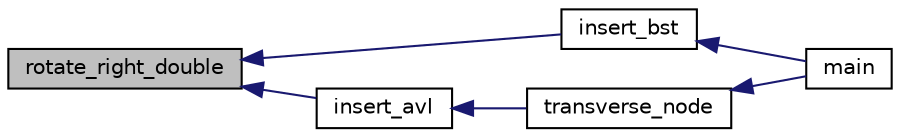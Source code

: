 digraph "rotate_right_double"
{
  edge [fontname="Helvetica",fontsize="10",labelfontname="Helvetica",labelfontsize="10"];
  node [fontname="Helvetica",fontsize="10",shape=record];
  rankdir="LR";
  Node87 [label="rotate_right_double",height=0.2,width=0.4,color="black", fillcolor="grey75", style="filled", fontcolor="black"];
  Node87 -> Node88 [dir="back",color="midnightblue",fontsize="10",style="solid",fontname="Helvetica"];
  Node88 [label="insert_bst",height=0.2,width=0.4,color="black", fillcolor="white", style="filled",URL="$problem__1_8c_09_09.html#a7a38ca5eb62583d64027d3bde13a4a96"];
  Node88 -> Node89 [dir="back",color="midnightblue",fontsize="10",style="solid",fontname="Helvetica"];
  Node89 [label="main",height=0.2,width=0.4,color="black", fillcolor="white", style="filled",URL="$problem__1_8c_09_09.html#ae66f6b31b5ad750f1fe042a706a4e3d4"];
  Node87 -> Node90 [dir="back",color="midnightblue",fontsize="10",style="solid",fontname="Helvetica"];
  Node90 [label="insert_avl",height=0.2,width=0.4,color="black", fillcolor="white", style="filled",URL="$problem__1_8c_09_09.html#a7366557fb6d7ba398b06ba694f3a1f13"];
  Node90 -> Node91 [dir="back",color="midnightblue",fontsize="10",style="solid",fontname="Helvetica"];
  Node91 [label="transverse_node",height=0.2,width=0.4,color="black", fillcolor="white", style="filled",URL="$problem__1_8c_09_09.html#adf38af92ad12705aa7607a48d0c8c125"];
  Node91 -> Node89 [dir="back",color="midnightblue",fontsize="10",style="solid",fontname="Helvetica"];
}
